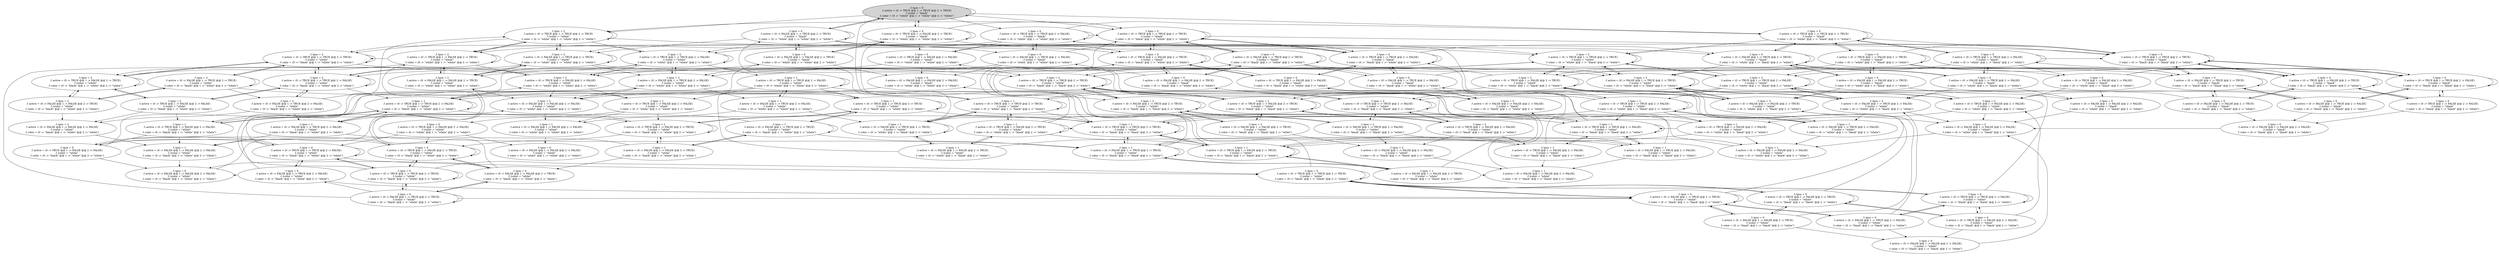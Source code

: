 strict digraph DiskGraph {
nodesep=0.35;
subgraph cluster_graph {
color="white";
-5238600896635707475 [label="/\\ tpos = 0\n/\\ active = (0 :> TRUE @@ 1 :> TRUE @@ 2 :> TRUE)\n/\\ tcolor = \"black\"\n/\\ color = (0 :> \"white\" @@ 1 :> \"white\" @@ 2 :> \"white\")",style = filled]
-5238600896635707475 -> 8747848827774860104 [label="",color="black",fontcolor="black"];
8747848827774860104 [label="/\\ tpos = 2\n/\\ active = (0 :> TRUE @@ 1 :> TRUE @@ 2 :> TRUE)\n/\\ tcolor = \"white\"\n/\\ color = (0 :> \"white\" @@ 1 :> \"white\" @@ 2 :> \"white\")"];
-5238600896635707475 -> -8336964804519851079 [label="",color="black",fontcolor="black"];
-8336964804519851079 [label="/\\ tpos = 0\n/\\ active = (0 :> TRUE @@ 1 :> TRUE @@ 2 :> TRUE)\n/\\ tcolor = \"black\"\n/\\ color = (0 :> \"black\" @@ 1 :> \"white\" @@ 2 :> \"white\")"];
-5238600896635707475 -> -8336964804519851079 [label="",color="black",fontcolor="black"];
-5238600896635707475 -> -4079253838743596854 [label="",color="black",fontcolor="black"];
-4079253838743596854 [label="/\\ tpos = 0\n/\\ active = (0 :> FALSE @@ 1 :> TRUE @@ 2 :> TRUE)\n/\\ tcolor = \"black\"\n/\\ color = (0 :> \"white\" @@ 1 :> \"white\" @@ 2 :> \"white\")"];
-5238600896635707475 -> -5238600896635707475 [label="",color="black",fontcolor="black"];
-5238600896635707475 -> -6748198090248691361 [label="",color="black",fontcolor="black"];
-6748198090248691361 [label="/\\ tpos = 0\n/\\ active = (0 :> TRUE @@ 1 :> TRUE @@ 2 :> TRUE)\n/\\ tcolor = \"black\"\n/\\ color = (0 :> \"white\" @@ 1 :> \"black\" @@ 2 :> \"white\")"];
-5238600896635707475 -> 7737041268458430740 [label="",color="black",fontcolor="black"];
7737041268458430740 [label="/\\ tpos = 0\n/\\ active = (0 :> TRUE @@ 1 :> FALSE @@ 2 :> TRUE)\n/\\ tcolor = \"black\"\n/\\ color = (0 :> \"white\" @@ 1 :> \"white\" @@ 2 :> \"white\")"];
-5238600896635707475 -> -5238600896635707475 [label="",color="black",fontcolor="black"];
-5238600896635707475 -> -5238600896635707475 [label="",color="black",fontcolor="black"];
-5238600896635707475 -> -5286565960248712139 [label="",color="black",fontcolor="black"];
-5286565960248712139 [label="/\\ tpos = 0\n/\\ active = (0 :> TRUE @@ 1 :> TRUE @@ 2 :> FALSE)\n/\\ tcolor = \"black\"\n/\\ color = (0 :> \"white\" @@ 1 :> \"white\" @@ 2 :> \"white\")"];
8747848827774860104 -> 4784930268383489884 [label="",color="black",fontcolor="black"];
4784930268383489884 [label="/\\ tpos = 2\n/\\ active = (0 :> TRUE @@ 1 :> TRUE @@ 2 :> TRUE)\n/\\ tcolor = \"white\"\n/\\ color = (0 :> \"black\" @@ 1 :> \"white\" @@ 2 :> \"white\")"];
8747848827774860104 -> 4784930268383489884 [label="",color="black",fontcolor="black"];
8747848827774860104 -> 669292705106375727 [label="",color="black",fontcolor="black"];
669292705106375727 [label="/\\ tpos = 2\n/\\ active = (0 :> FALSE @@ 1 :> TRUE @@ 2 :> TRUE)\n/\\ tcolor = \"white\"\n/\\ color = (0 :> \"white\" @@ 1 :> \"white\" @@ 2 :> \"white\")"];
8747848827774860104 -> 8747848827774860104 [label="",color="black",fontcolor="black"];
8747848827774860104 -> 7814817941834941882 [label="",color="black",fontcolor="black"];
7814817941834941882 [label="/\\ tpos = 2\n/\\ active = (0 :> TRUE @@ 1 :> TRUE @@ 2 :> TRUE)\n/\\ tcolor = \"white\"\n/\\ color = (0 :> \"white\" @@ 1 :> \"black\" @@ 2 :> \"white\")"];
8747848827774860104 -> -6524268770542057999 [label="",color="black",fontcolor="black"];
-6524268770542057999 [label="/\\ tpos = 2\n/\\ active = (0 :> TRUE @@ 1 :> FALSE @@ 2 :> TRUE)\n/\\ tcolor = \"white\"\n/\\ color = (0 :> \"white\" @@ 1 :> \"white\" @@ 2 :> \"white\")"];
8747848827774860104 -> 8747848827774860104 [label="",color="black",fontcolor="black"];
8747848827774860104 -> 8747848827774860104 [label="",color="black",fontcolor="black"];
8747848827774860104 -> 8685194426321862864 [label="",color="black",fontcolor="black"];
8685194426321862864 [label="/\\ tpos = 2\n/\\ active = (0 :> TRUE @@ 1 :> TRUE @@ 2 :> FALSE)\n/\\ tcolor = \"white\"\n/\\ color = (0 :> \"white\" @@ 1 :> \"white\" @@ 2 :> \"white\")"];
-8336964804519851079 -> 8747848827774860104 [label="",color="black",fontcolor="black"];
-8336964804519851079 -> 8747848827774860104 [label="",color="black",fontcolor="black"];
-8336964804519851079 -> -8336964804519851079 [label="",color="black",fontcolor="black"];
-8336964804519851079 -> -8336964804519851079 [label="",color="black",fontcolor="black"];
-8336964804519851079 -> -260519745183333154 [label="",color="black",fontcolor="black"];
-260519745183333154 [label="/\\ tpos = 0\n/\\ active = (0 :> FALSE @@ 1 :> TRUE @@ 2 :> TRUE)\n/\\ tcolor = \"black\"\n/\\ color = (0 :> \"black\" @@ 1 :> \"white\" @@ 2 :> \"white\")"];
-8336964804519851079 -> -8336964804519851079 [label="",color="black",fontcolor="black"];
-8336964804519851079 -> -7397035926023260853 [label="",color="black",fontcolor="black"];
-7397035926023260853 [label="/\\ tpos = 0\n/\\ active = (0 :> TRUE @@ 1 :> TRUE @@ 2 :> TRUE)\n/\\ tcolor = \"black\"\n/\\ color = (0 :> \"black\" @@ 1 :> \"black\" @@ 2 :> \"white\")"];
-8336964804519851079 -> 5791233956180784384 [label="",color="black",fontcolor="black"];
5791233956180784384 [label="/\\ tpos = 0\n/\\ active = (0 :> TRUE @@ 1 :> FALSE @@ 2 :> TRUE)\n/\\ tcolor = \"black\"\n/\\ color = (0 :> \"black\" @@ 1 :> \"white\" @@ 2 :> \"white\")"];
-8336964804519851079 -> -8336964804519851079 [label="",color="black",fontcolor="black"];
-8336964804519851079 -> -8336964804519851079 [label="",color="black",fontcolor="black"];
-8336964804519851079 -> -8240533058975862751 [label="",color="black",fontcolor="black"];
-8240533058975862751 [label="/\\ tpos = 0\n/\\ active = (0 :> TRUE @@ 1 :> TRUE @@ 2 :> FALSE)\n/\\ tcolor = \"black\"\n/\\ color = (0 :> \"black\" @@ 1 :> \"white\" @@ 2 :> \"white\")"];
-4079253838743596854 -> 669292705106375727 [label="",color="black",fontcolor="black"];
-4079253838743596854 -> -5238600896635707475 [label="",color="black",fontcolor="black"];
-4079253838743596854 -> -3281222431217832392 [label="",color="black",fontcolor="black"];
-3281222431217832392 [label="/\\ tpos = 0\n/\\ active = (0 :> FALSE @@ 1 :> TRUE @@ 2 :> TRUE)\n/\\ tcolor = \"black\"\n/\\ color = (0 :> \"white\" @@ 1 :> \"black\" @@ 2 :> \"white\")"];
-4079253838743596854 -> 1977126454457462387 [label="",color="black",fontcolor="black"];
1977126454457462387 [label="/\\ tpos = 0\n/\\ active = (0 :> FALSE @@ 1 :> FALSE @@ 2 :> TRUE)\n/\\ tcolor = \"black\"\n/\\ color = (0 :> \"white\" @@ 1 :> \"white\" @@ 2 :> \"white\")"];
-4079253838743596854 -> -5238600896635707475 [label="",color="black",fontcolor="black"];
-4079253838743596854 -> -4079253838743596854 [label="",color="black",fontcolor="black"];
-4079253838743596854 -> -4139638984554681518 [label="",color="black",fontcolor="black"];
-4139638984554681518 [label="/\\ tpos = 0\n/\\ active = (0 :> FALSE @@ 1 :> TRUE @@ 2 :> FALSE)\n/\\ tcolor = \"black\"\n/\\ color = (0 :> \"white\" @@ 1 :> \"white\" @@ 2 :> \"white\")"];
-6748198090248691361 -> 7814817941834941882 [label="",color="black",fontcolor="black"];
-6748198090248691361 -> -7397035926023260853 [label="",color="black",fontcolor="black"];
-6748198090248691361 -> -7397035926023260853 [label="",color="black",fontcolor="black"];
-6748198090248691361 -> -3281222431217832392 [label="",color="black",fontcolor="black"];
-6748198090248691361 -> -6748198090248691361 [label="",color="black",fontcolor="black"];
-6748198090248691361 -> -6748198090248691361 [label="",color="black",fontcolor="black"];
-6748198090248691361 -> 9100133966542610406 [label="",color="black",fontcolor="black"];
9100133966542610406 [label="/\\ tpos = 0\n/\\ active = (0 :> TRUE @@ 1 :> FALSE @@ 2 :> TRUE)\n/\\ tcolor = \"black\"\n/\\ color = (0 :> \"white\" @@ 1 :> \"black\" @@ 2 :> \"white\")"];
-6748198090248691361 -> -6748198090248691361 [label="",color="black",fontcolor="black"];
-6748198090248691361 -> -6748198090248691361 [label="",color="black",fontcolor="black"];
-6748198090248691361 -> -6649831006678705465 [label="",color="black",fontcolor="black"];
-6649831006678705465 [label="/\\ tpos = 0\n/\\ active = (0 :> TRUE @@ 1 :> TRUE @@ 2 :> FALSE)\n/\\ tcolor = \"black\"\n/\\ color = (0 :> \"white\" @@ 1 :> \"black\" @@ 2 :> \"white\")"];
7737041268458430740 -> -6524268770542057999 [label="",color="black",fontcolor="black"];
7737041268458430740 -> -8336964804519851079 [label="",color="black",fontcolor="black"];
7737041268458430740 -> 5791233956180784384 [label="",color="black",fontcolor="black"];
7737041268458430740 -> 1977126454457462387 [label="",color="black",fontcolor="black"];
7737041268458430740 -> 7737041268458430740 [label="",color="black",fontcolor="black"];
7737041268458430740 -> -5238600896635707475 [label="",color="black",fontcolor="black"];
7737041268458430740 -> 7688179421052197516 [label="",color="black",fontcolor="black"];
7688179421052197516 [label="/\\ tpos = 0\n/\\ active = (0 :> TRUE @@ 1 :> FALSE @@ 2 :> FALSE)\n/\\ tcolor = \"black\"\n/\\ color = (0 :> \"white\" @@ 1 :> \"white\" @@ 2 :> \"white\")"];
-5286565960248712139 -> 8685194426321862864 [label="",color="black",fontcolor="black"];
-5286565960248712139 -> -8240533058975862751 [label="",color="black",fontcolor="black"];
-5286565960248712139 -> -8336964804519851079 [label="",color="black",fontcolor="black"];
-5286565960248712139 -> -4139638984554681518 [label="",color="black",fontcolor="black"];
-5286565960248712139 -> -5286565960248712139 [label="",color="black",fontcolor="black"];
-5286565960248712139 -> -6748198090248691361 [label="",color="black",fontcolor="black"];
-5286565960248712139 -> 7688179421052197516 [label="",color="black",fontcolor="black"];
4784930268383489884 -> 4784930268383489884 [label="",color="black",fontcolor="black"];
4784930268383489884 -> 4784930268383489884 [label="",color="black",fontcolor="black"];
4784930268383489884 -> 3623190672048480315 [label="",color="black",fontcolor="black"];
3623190672048480315 [label="/\\ tpos = 2\n/\\ active = (0 :> FALSE @@ 1 :> TRUE @@ 2 :> TRUE)\n/\\ tcolor = \"white\"\n/\\ color = (0 :> \"black\" @@ 1 :> \"white\" @@ 2 :> \"white\")"];
4784930268383489884 -> 4784930268383489884 [label="",color="black",fontcolor="black"];
4784930268383489884 -> 6301143979442213294 [label="",color="black",fontcolor="black"];
6301143979442213294 [label="/\\ tpos = 2\n/\\ active = (0 :> TRUE @@ 1 :> TRUE @@ 2 :> TRUE)\n/\\ tcolor = \"white\"\n/\\ color = (0 :> \"black\" @@ 1 :> \"black\" @@ 2 :> \"white\")"];
4784930268383489884 -> -7028779203898125851 [label="",color="black",fontcolor="black"];
-7028779203898125851 [label="/\\ tpos = 2\n/\\ active = (0 :> TRUE @@ 1 :> FALSE @@ 2 :> TRUE)\n/\\ tcolor = \"white\"\n/\\ color = (0 :> \"black\" @@ 1 :> \"white\" @@ 2 :> \"white\")"];
4784930268383489884 -> 4784930268383489884 [label="",color="black",fontcolor="black"];
4784930268383489884 -> 4784930268383489884 [label="",color="black",fontcolor="black"];
4784930268383489884 -> 4866672401075360964 [label="",color="black",fontcolor="black"];
4866672401075360964 [label="/\\ tpos = 2\n/\\ active = (0 :> TRUE @@ 1 :> TRUE @@ 2 :> FALSE)\n/\\ tcolor = \"white\"\n/\\ color = (0 :> \"black\" @@ 1 :> \"white\" @@ 2 :> \"white\")"];
669292705106375727 -> 8747848827774860104 [label="",color="black",fontcolor="black"];
669292705106375727 -> 2043679309635095261 [label="",color="black",fontcolor="black"];
2043679309635095261 [label="/\\ tpos = 2\n/\\ active = (0 :> FALSE @@ 1 :> TRUE @@ 2 :> TRUE)\n/\\ tcolor = \"white\"\n/\\ color = (0 :> \"white\" @@ 1 :> \"black\" @@ 2 :> \"white\")"];
669292705106375727 -> -3073020527173121386 [label="",color="black",fontcolor="black"];
-3073020527173121386 [label="/\\ tpos = 2\n/\\ active = (0 :> FALSE @@ 1 :> FALSE @@ 2 :> TRUE)\n/\\ tcolor = \"white\"\n/\\ color = (0 :> \"white\" @@ 1 :> \"white\" @@ 2 :> \"white\")"];
669292705106375727 -> 8747848827774860104 [label="",color="black",fontcolor="black"];
669292705106375727 -> 669292705106375727 [label="",color="black",fontcolor="black"];
669292705106375727 -> 623561987643166647 [label="",color="black",fontcolor="black"];
623561987643166647 [label="/\\ tpos = 2\n/\\ active = (0 :> FALSE @@ 1 :> TRUE @@ 2 :> FALSE)\n/\\ tcolor = \"white\"\n/\\ color = (0 :> \"white\" @@ 1 :> \"white\" @@ 2 :> \"white\")"];
7814817941834941882 -> 6301143979442213294 [label="",color="black",fontcolor="black"];
7814817941834941882 -> 6301143979442213294 [label="",color="black",fontcolor="black"];
7814817941834941882 -> 2043679309635095261 [label="",color="black",fontcolor="black"];
7814817941834941882 -> 7814817941834941882 [label="",color="black",fontcolor="black"];
7814817941834941882 -> 7814817941834941882 [label="",color="black",fontcolor="black"];
7814817941834941882 -> -5737460904952907005 [label="",color="black",fontcolor="black"];
-5737460904952907005 [label="/\\ tpos = 2\n/\\ active = (0 :> TRUE @@ 1 :> FALSE @@ 2 :> TRUE)\n/\\ tcolor = \"white\"\n/\\ color = (0 :> \"white\" @@ 1 :> \"black\" @@ 2 :> \"white\")"];
7814817941834941882 -> 7814817941834941882 [label="",color="black",fontcolor="black"];
7814817941834941882 -> 7814817941834941882 [label="",color="black",fontcolor="black"];
7814817941834941882 -> 7898566056172830242 [label="",color="black",fontcolor="black"];
7898566056172830242 [label="/\\ tpos = 2\n/\\ active = (0 :> TRUE @@ 1 :> TRUE @@ 2 :> FALSE)\n/\\ tcolor = \"white\"\n/\\ color = (0 :> \"white\" @@ 1 :> \"black\" @@ 2 :> \"white\")"];
-6524268770542057999 -> 4784930268383489884 [label="",color="black",fontcolor="black"];
-6524268770542057999 -> -7028779203898125851 [label="",color="black",fontcolor="black"];
-6524268770542057999 -> -3073020527173121386 [label="",color="black",fontcolor="black"];
-6524268770542057999 -> -6524268770542057999 [label="",color="black",fontcolor="black"];
-6524268770542057999 -> 8747848827774860104 [label="",color="black",fontcolor="black"];
-6524268770542057999 -> -6585462877738303895 [label="",color="black",fontcolor="black"];
-6585462877738303895 [label="/\\ tpos = 2\n/\\ active = (0 :> TRUE @@ 1 :> FALSE @@ 2 :> FALSE)\n/\\ tcolor = \"white\"\n/\\ color = (0 :> \"white\" @@ 1 :> \"white\" @@ 2 :> \"white\")"];
8685194426321862864 -> -5415960384270994398 [label="",color="black",fontcolor="black"];
-5415960384270994398 [label="/\\ tpos = 1\n/\\ active = (0 :> TRUE @@ 1 :> TRUE @@ 2 :> FALSE)\n/\\ tcolor = \"white\"\n/\\ color = (0 :> \"white\" @@ 1 :> \"white\" @@ 2 :> \"white\")"];
8685194426321862864 -> 4866672401075360964 [label="",color="black",fontcolor="black"];
8685194426321862864 -> 4784930268383489884 [label="",color="black",fontcolor="black"];
8685194426321862864 -> 623561987643166647 [label="",color="black",fontcolor="black"];
8685194426321862864 -> 8685194426321862864 [label="",color="black",fontcolor="black"];
8685194426321862864 -> 7814817941834941882 [label="",color="black",fontcolor="black"];
8685194426321862864 -> -6585462877738303895 [label="",color="black",fontcolor="black"];
-260519745183333154 -> 669292705106375727 [label="",color="black",fontcolor="black"];
-260519745183333154 -> 669292705106375727 [label="",color="black",fontcolor="black"];
-260519745183333154 -> -8336964804519851079 [label="",color="black",fontcolor="black"];
-260519745183333154 -> -1623786232638932436 [label="",color="black",fontcolor="black"];
-1623786232638932436 [label="/\\ tpos = 0\n/\\ active = (0 :> FALSE @@ 1 :> TRUE @@ 2 :> TRUE)\n/\\ tcolor = \"black\"\n/\\ color = (0 :> \"black\" @@ 1 :> \"black\" @@ 2 :> \"white\")"];
-260519745183333154 -> 2337874651627371111 [label="",color="black",fontcolor="black"];
2337874651627371111 [label="/\\ tpos = 0\n/\\ active = (0 :> FALSE @@ 1 :> FALSE @@ 2 :> TRUE)\n/\\ tcolor = \"black\"\n/\\ color = (0 :> \"black\" @@ 1 :> \"white\" @@ 2 :> \"white\")"];
-260519745183333154 -> -8336964804519851079 [label="",color="black",fontcolor="black"];
-260519745183333154 -> -260519745183333154 [label="",color="black",fontcolor="black"];
-260519745183333154 -> -176508081988485306 [label="",color="black",fontcolor="black"];
-176508081988485306 [label="/\\ tpos = 0\n/\\ active = (0 :> FALSE @@ 1 :> TRUE @@ 2 :> FALSE)\n/\\ tcolor = \"black\"\n/\\ color = (0 :> \"black\" @@ 1 :> \"white\" @@ 2 :> \"white\")"];
-7397035926023260853 -> 7814817941834941882 [label="",color="black",fontcolor="black"];
-7397035926023260853 -> 7814817941834941882 [label="",color="black",fontcolor="black"];
-7397035926023260853 -> -7397035926023260853 [label="",color="black",fontcolor="black"];
-7397035926023260853 -> -7397035926023260853 [label="",color="black",fontcolor="black"];
-7397035926023260853 -> -1623786232638932436 [label="",color="black",fontcolor="black"];
-7397035926023260853 -> -7397035926023260853 [label="",color="black",fontcolor="black"];
-7397035926023260853 -> -7397035926023260853 [label="",color="black",fontcolor="black"];
-7397035926023260853 -> 4993310234394512370 [label="",color="black",fontcolor="black"];
4993310234394512370 [label="/\\ tpos = 0\n/\\ active = (0 :> TRUE @@ 1 :> FALSE @@ 2 :> TRUE)\n/\\ tcolor = \"black\"\n/\\ color = (0 :> \"black\" @@ 1 :> \"black\" @@ 2 :> \"white\")"];
-7397035926023260853 -> -7397035926023260853 [label="",color="black",fontcolor="black"];
-7397035926023260853 -> -7397035926023260853 [label="",color="black",fontcolor="black"];
-7397035926023260853 -> -7442502409582227757 [label="",color="black",fontcolor="black"];
-7442502409582227757 [label="/\\ tpos = 0\n/\\ active = (0 :> TRUE @@ 1 :> TRUE @@ 2 :> FALSE)\n/\\ tcolor = \"black\"\n/\\ color = (0 :> \"black\" @@ 1 :> \"black\" @@ 2 :> \"white\")"];
5791233956180784384 -> -6524268770542057999 [label="",color="black",fontcolor="black"];
5791233956180784384 -> -6524268770542057999 [label="",color="black",fontcolor="black"];
5791233956180784384 -> -8336964804519851079 [label="",color="black",fontcolor="black"];
5791233956180784384 -> 5791233956180784384 [label="",color="black",fontcolor="black"];
5791233956180784384 -> 2337874651627371111 [label="",color="black",fontcolor="black"];
5791233956180784384 -> 5791233956180784384 [label="",color="black",fontcolor="black"];
5791233956180784384 -> -8336964804519851079 [label="",color="black",fontcolor="black"];
5791233956180784384 -> 5886205675903487640 [label="",color="black",fontcolor="black"];
5886205675903487640 [label="/\\ tpos = 0\n/\\ active = (0 :> TRUE @@ 1 :> FALSE @@ 2 :> FALSE)\n/\\ tcolor = \"black\"\n/\\ color = (0 :> \"black\" @@ 1 :> \"white\" @@ 2 :> \"white\")"];
-8240533058975862751 -> 8685194426321862864 [label="",color="black",fontcolor="black"];
-8240533058975862751 -> 8685194426321862864 [label="",color="black",fontcolor="black"];
-8240533058975862751 -> -8240533058975862751 [label="",color="black",fontcolor="black"];
-8240533058975862751 -> -8336964804519851079 [label="",color="black",fontcolor="black"];
-8240533058975862751 -> -176508081988485306 [label="",color="black",fontcolor="black"];
-8240533058975862751 -> -8240533058975862751 [label="",color="black",fontcolor="black"];
-8240533058975862751 -> -7397035926023260853 [label="",color="black",fontcolor="black"];
-8240533058975862751 -> 5886205675903487640 [label="",color="black",fontcolor="black"];
-3281222431217832392 -> 2043679309635095261 [label="",color="black",fontcolor="black"];
-3281222431217832392 -> -6748198090248691361 [label="",color="black",fontcolor="black"];
-3281222431217832392 -> -3281222431217832392 [label="",color="black",fontcolor="black"];
-3281222431217832392 -> 1037375626141192321 [label="",color="black",fontcolor="black"];
1037375626141192321 [label="/\\ tpos = 0\n/\\ active = (0 :> FALSE @@ 1 :> FALSE @@ 2 :> TRUE)\n/\\ tcolor = \"black\"\n/\\ color = (0 :> \"white\" @@ 1 :> \"black\" @@ 2 :> \"white\")"];
-3281222431217832392 -> -6748198090248691361 [label="",color="black",fontcolor="black"];
-3281222431217832392 -> -3281222431217832392 [label="",color="black",fontcolor="black"];
-3281222431217832392 -> -3199708660863347296 [label="",color="black",fontcolor="black"];
-3199708660863347296 [label="/\\ tpos = 0\n/\\ active = (0 :> FALSE @@ 1 :> TRUE @@ 2 :> FALSE)\n/\\ tcolor = \"black\"\n/\\ color = (0 :> \"white\" @@ 1 :> \"black\" @@ 2 :> \"white\")"];
1977126454457462387 -> -3073020527173121386 [label="",color="black",fontcolor="black"];
1977126454457462387 -> 7737041268458430740 [label="",color="black",fontcolor="black"];
1977126454457462387 -> -4079253838743596854 [label="",color="black",fontcolor="black"];
1977126454457462387 -> 1918166691246675435 [label="",color="black",fontcolor="black"];
1918166691246675435 [label="/\\ tpos = 0\n/\\ active = (0 :> FALSE @@ 1 :> FALSE @@ 2 :> FALSE)\n/\\ tcolor = \"black\"\n/\\ color = (0 :> \"white\" @@ 1 :> \"white\" @@ 2 :> \"white\")"];
-4139638984554681518 -> 623561987643166647 [label="",color="black",fontcolor="black"];
-4139638984554681518 -> -5286565960248712139 [label="",color="black",fontcolor="black"];
-4139638984554681518 -> -3281222431217832392 [label="",color="black",fontcolor="black"];
-4139638984554681518 -> 1918166691246675435 [label="",color="black",fontcolor="black"];
9100133966542610406 -> -5737460904952907005 [label="",color="black",fontcolor="black"];
9100133966542610406 -> -7397035926023260853 [label="",color="black",fontcolor="black"];
9100133966542610406 -> 4993310234394512370 [label="",color="black",fontcolor="black"];
9100133966542610406 -> 1037375626141192321 [label="",color="black",fontcolor="black"];
9100133966542610406 -> 9100133966542610406 [label="",color="black",fontcolor="black"];
9100133966542610406 -> -6748198090248691361 [label="",color="black",fontcolor="black"];
9100133966542610406 -> 9197674085305640062 [label="",color="black",fontcolor="black"];
9197674085305640062 [label="/\\ tpos = 0\n/\\ active = (0 :> TRUE @@ 1 :> FALSE @@ 2 :> FALSE)\n/\\ tcolor = \"black\"\n/\\ color = (0 :> \"white\" @@ 1 :> \"black\" @@ 2 :> \"white\")"];
-6649831006678705465 -> 7898566056172830242 [label="",color="black",fontcolor="black"];
-6649831006678705465 -> -7442502409582227757 [label="",color="black",fontcolor="black"];
-6649831006678705465 -> -7397035926023260853 [label="",color="black",fontcolor="black"];
-6649831006678705465 -> -3199708660863347296 [label="",color="black",fontcolor="black"];
-6649831006678705465 -> -6649831006678705465 [label="",color="black",fontcolor="black"];
-6649831006678705465 -> -6748198090248691361 [label="",color="black",fontcolor="black"];
-6649831006678705465 -> 9197674085305640062 [label="",color="black",fontcolor="black"];
7688179421052197516 -> -6585462877738303895 [label="",color="black",fontcolor="black"];
7688179421052197516 -> -8240533058975862751 [label="",color="black",fontcolor="black"];
7688179421052197516 -> 5791233956180784384 [label="",color="black",fontcolor="black"];
7688179421052197516 -> 1918166691246675435 [label="",color="black",fontcolor="black"];
3623190672048480315 -> 4784930268383489884 [label="",color="black",fontcolor="black"];
3623190672048480315 -> 2836560856706768585 [label="",color="black",fontcolor="black"];
2836560856706768585 [label="/\\ tpos = 2\n/\\ active = (0 :> FALSE @@ 1 :> TRUE @@ 2 :> TRUE)\n/\\ tcolor = \"white\"\n/\\ color = (0 :> \"black\" @@ 1 :> \"black\" @@ 2 :> \"white\")"];
3623190672048480315 -> -1271256926192558462 [label="",color="black",fontcolor="black"];
-1271256926192558462 [label="/\\ tpos = 2\n/\\ active = (0 :> FALSE @@ 1 :> FALSE @@ 2 :> TRUE)\n/\\ tcolor = \"white\"\n/\\ color = (0 :> \"black\" @@ 1 :> \"white\" @@ 2 :> \"white\")"];
3623190672048480315 -> 4784930268383489884 [label="",color="black",fontcolor="black"];
3623190672048480315 -> 3623190672048480315 [label="",color="black",fontcolor="black"];
3623190672048480315 -> 3721856488847514531 [label="",color="black",fontcolor="black"];
3721856488847514531 [label="/\\ tpos = 2\n/\\ active = (0 :> FALSE @@ 1 :> TRUE @@ 2 :> FALSE)\n/\\ tcolor = \"white\"\n/\\ color = (0 :> \"black\" @@ 1 :> \"white\" @@ 2 :> \"white\")"];
6301143979442213294 -> 6301143979442213294 [label="",color="black",fontcolor="black"];
6301143979442213294 -> 6301143979442213294 [label="",color="black",fontcolor="black"];
6301143979442213294 -> 2836560856706768585 [label="",color="black",fontcolor="black"];
6301143979442213294 -> 6301143979442213294 [label="",color="black",fontcolor="black"];
6301143979442213294 -> 6301143979442213294 [label="",color="black",fontcolor="black"];
6301143979442213294 -> -8403269233290350825 [label="",color="black",fontcolor="black"];
-8403269233290350825 [label="/\\ tpos = 2\n/\\ active = (0 :> TRUE @@ 1 :> FALSE @@ 2 :> TRUE)\n/\\ tcolor = \"white\"\n/\\ color = (0 :> \"black\" @@ 1 :> \"black\" @@ 2 :> \"white\")"];
6301143979442213294 -> 6301143979442213294 [label="",color="black",fontcolor="black"];
6301143979442213294 -> 6301143979442213294 [label="",color="black",fontcolor="black"];
6301143979442213294 -> 6241058251907459638 [label="",color="black",fontcolor="black"];
6241058251907459638 [label="/\\ tpos = 2\n/\\ active = (0 :> TRUE @@ 1 :> TRUE @@ 2 :> FALSE)\n/\\ tcolor = \"white\"\n/\\ color = (0 :> \"black\" @@ 1 :> \"black\" @@ 2 :> \"white\")"];
-7028779203898125851 -> 4784930268383489884 [label="",color="black",fontcolor="black"];
-7028779203898125851 -> -7028779203898125851 [label="",color="black",fontcolor="black"];
-7028779203898125851 -> -1271256926192558462 [label="",color="black",fontcolor="black"];
-7028779203898125851 -> -7028779203898125851 [label="",color="black",fontcolor="black"];
-7028779203898125851 -> 4784930268383489884 [label="",color="black",fontcolor="black"];
-7028779203898125851 -> -6946139469221746051 [label="",color="black",fontcolor="black"];
-6946139469221746051 [label="/\\ tpos = 2\n/\\ active = (0 :> TRUE @@ 1 :> FALSE @@ 2 :> FALSE)\n/\\ tcolor = \"white\"\n/\\ color = (0 :> \"black\" @@ 1 :> \"white\" @@ 2 :> \"white\")"];
4866672401075360964 -> -8081918255257280458 [label="",color="black",fontcolor="black"];
-8081918255257280458 [label="/\\ tpos = 1\n/\\ active = (0 :> TRUE @@ 1 :> TRUE @@ 2 :> FALSE)\n/\\ tcolor = \"white\"\n/\\ color = (0 :> \"black\" @@ 1 :> \"white\" @@ 2 :> \"white\")"];
4866672401075360964 -> 4866672401075360964 [label="",color="black",fontcolor="black"];
4866672401075360964 -> 4784930268383489884 [label="",color="black",fontcolor="black"];
4866672401075360964 -> 3721856488847514531 [label="",color="black",fontcolor="black"];
4866672401075360964 -> 4866672401075360964 [label="",color="black",fontcolor="black"];
4866672401075360964 -> 6301143979442213294 [label="",color="black",fontcolor="black"];
4866672401075360964 -> -6946139469221746051 [label="",color="black",fontcolor="black"];
2043679309635095261 -> 7814817941834941882 [label="",color="black",fontcolor="black"];
2043679309635095261 -> 2043679309635095261 [label="",color="black",fontcolor="black"];
2043679309635095261 -> -4589408027536165788 [label="",color="black",fontcolor="black"];
-4589408027536165788 [label="/\\ tpos = 2\n/\\ active = (0 :> FALSE @@ 1 :> FALSE @@ 2 :> TRUE)\n/\\ tcolor = \"white\"\n/\\ color = (0 :> \"white\" @@ 1 :> \"black\" @@ 2 :> \"white\")"];
2043679309635095261 -> 7814817941834941882 [label="",color="black",fontcolor="black"];
2043679309635095261 -> 2043679309635095261 [label="",color="black",fontcolor="black"];
2043679309635095261 -> 2139777139725431109 [label="",color="black",fontcolor="black"];
2139777139725431109 [label="/\\ tpos = 2\n/\\ active = (0 :> FALSE @@ 1 :> TRUE @@ 2 :> FALSE)\n/\\ tcolor = \"white\"\n/\\ color = (0 :> \"white\" @@ 1 :> \"black\" @@ 2 :> \"white\")"];
-3073020527173121386 -> -6524268770542057999 [label="",color="black",fontcolor="black"];
-3073020527173121386 -> 669292705106375727 [label="",color="black",fontcolor="black"];
-3073020527173121386 -> -3119613121101778674 [label="",color="black",fontcolor="black"];
-3119613121101778674 [label="/\\ tpos = 2\n/\\ active = (0 :> FALSE @@ 1 :> FALSE @@ 2 :> FALSE)\n/\\ tcolor = \"white\"\n/\\ color = (0 :> \"white\" @@ 1 :> \"white\" @@ 2 :> \"white\")"];
623561987643166647 -> -4253103683853206715 [label="",color="black",fontcolor="black"];
-4253103683853206715 [label="/\\ tpos = 1\n/\\ active = (0 :> FALSE @@ 1 :> TRUE @@ 2 :> FALSE)\n/\\ tcolor = \"white\"\n/\\ color = (0 :> \"white\" @@ 1 :> \"white\" @@ 2 :> \"white\")"];
623561987643166647 -> 8685194426321862864 [label="",color="black",fontcolor="black"];
623561987643166647 -> 2043679309635095261 [label="",color="black",fontcolor="black"];
623561987643166647 -> -3119613121101778674 [label="",color="black",fontcolor="black"];
-5737460904952907005 -> 6301143979442213294 [label="",color="black",fontcolor="black"];
-5737460904952907005 -> -8403269233290350825 [label="",color="black",fontcolor="black"];
-5737460904952907005 -> -4589408027536165788 [label="",color="black",fontcolor="black"];
-5737460904952907005 -> -5737460904952907005 [label="",color="black",fontcolor="black"];
-5737460904952907005 -> 7814817941834941882 [label="",color="black",fontcolor="black"];
-5737460904952907005 -> -5652323414856220517 [label="",color="black",fontcolor="black"];
-5652323414856220517 [label="/\\ tpos = 2\n/\\ active = (0 :> TRUE @@ 1 :> FALSE @@ 2 :> FALSE)\n/\\ tcolor = \"white\"\n/\\ color = (0 :> \"white\" @@ 1 :> \"black\" @@ 2 :> \"white\")"];
7898566056172830242 -> -6790318744963003696 [label="",color="black",fontcolor="black"];
-6790318744963003696 [label="/\\ tpos = 1\n/\\ active = (0 :> TRUE @@ 1 :> TRUE @@ 2 :> FALSE)\n/\\ tcolor = \"white\"\n/\\ color = (0 :> \"white\" @@ 1 :> \"black\" @@ 2 :> \"white\")"];
7898566056172830242 -> 6241058251907459638 [label="",color="black",fontcolor="black"];
7898566056172830242 -> 6301143979442213294 [label="",color="black",fontcolor="black"];
7898566056172830242 -> 2139777139725431109 [label="",color="black",fontcolor="black"];
7898566056172830242 -> 7898566056172830242 [label="",color="black",fontcolor="black"];
7898566056172830242 -> 7814817941834941882 [label="",color="black",fontcolor="black"];
7898566056172830242 -> -5652323414856220517 [label="",color="black",fontcolor="black"];
-6585462877738303895 -> 7549469549038176923 [label="",color="black",fontcolor="black"];
7549469549038176923 [label="/\\ tpos = 1\n/\\ active = (0 :> TRUE @@ 1 :> FALSE @@ 2 :> FALSE)\n/\\ tcolor = \"white\"\n/\\ color = (0 :> \"white\" @@ 1 :> \"white\" @@ 2 :> \"white\")"];
-6585462877738303895 -> 4866672401075360964 [label="",color="black",fontcolor="black"];
-6585462877738303895 -> -7028779203898125851 [label="",color="black",fontcolor="black"];
-6585462877738303895 -> -3119613121101778674 [label="",color="black",fontcolor="black"];
-5415960384270994398 -> -8081918255257280458 [label="",color="black",fontcolor="black"];
-5415960384270994398 -> -8198281596467586130 [label="",color="black",fontcolor="black"];
-8198281596467586130 [label="/\\ tpos = 1\n/\\ active = (0 :> TRUE @@ 1 :> TRUE @@ 2 :> TRUE)\n/\\ tcolor = \"white\"\n/\\ color = (0 :> \"black\" @@ 1 :> \"white\" @@ 2 :> \"white\")"];
-5415960384270994398 -> -4253103683853206715 [label="",color="black",fontcolor="black"];
-5415960384270994398 -> -5415960384270994398 [label="",color="black",fontcolor="black"];
-5415960384270994398 -> -6904746748149386936 [label="",color="black",fontcolor="black"];
-6904746748149386936 [label="/\\ tpos = 1\n/\\ active = (0 :> TRUE @@ 1 :> TRUE @@ 2 :> TRUE)\n/\\ tcolor = \"white\"\n/\\ color = (0 :> \"white\" @@ 1 :> \"black\" @@ 2 :> \"white\")"];
-5415960384270994398 -> 7549469549038176923 [label="",color="black",fontcolor="black"];
-1623786232638932436 -> 2043679309635095261 [label="",color="black",fontcolor="black"];
-1623786232638932436 -> 2043679309635095261 [label="",color="black",fontcolor="black"];
-1623786232638932436 -> -7397035926023260853 [label="",color="black",fontcolor="black"];
-1623786232638932436 -> -1623786232638932436 [label="",color="black",fontcolor="black"];
-1623786232638932436 -> 3847368420309730453 [label="",color="black",fontcolor="black"];
3847368420309730453 [label="/\\ tpos = 0\n/\\ active = (0 :> FALSE @@ 1 :> FALSE @@ 2 :> TRUE)\n/\\ tcolor = \"black\"\n/\\ color = (0 :> \"black\" @@ 1 :> \"black\" @@ 2 :> \"white\")"];
-1623786232638932436 -> -7397035926023260853 [label="",color="black",fontcolor="black"];
-1623786232638932436 -> -1623786232638932436 [label="",color="black",fontcolor="black"];
-1623786232638932436 -> -1686106029296025164 [label="",color="black",fontcolor="black"];
-1686106029296025164 [label="/\\ tpos = 0\n/\\ active = (0 :> FALSE @@ 1 :> TRUE @@ 2 :> FALSE)\n/\\ tcolor = \"black\"\n/\\ color = (0 :> \"black\" @@ 1 :> \"black\" @@ 2 :> \"white\")"];
2337874651627371111 -> -3073020527173121386 [label="",color="black",fontcolor="black"];
2337874651627371111 -> -3073020527173121386 [label="",color="black",fontcolor="black"];
2337874651627371111 -> 5791233956180784384 [label="",color="black",fontcolor="black"];
2337874651627371111 -> -260519745183333154 [label="",color="black",fontcolor="black"];
2337874651627371111 -> 2422748455428145663 [label="",color="black",fontcolor="black"];
2422748455428145663 [label="/\\ tpos = 0\n/\\ active = (0 :> FALSE @@ 1 :> FALSE @@ 2 :> FALSE)\n/\\ tcolor = \"black\"\n/\\ color = (0 :> \"black\" @@ 1 :> \"white\" @@ 2 :> \"white\")"];
-176508081988485306 -> 623561987643166647 [label="",color="black",fontcolor="black"];
-176508081988485306 -> 623561987643166647 [label="",color="black",fontcolor="black"];
-176508081988485306 -> -8240533058975862751 [label="",color="black",fontcolor="black"];
-176508081988485306 -> -1623786232638932436 [label="",color="black",fontcolor="black"];
-176508081988485306 -> 2422748455428145663 [label="",color="black",fontcolor="black"];
4993310234394512370 -> -5737460904952907005 [label="",color="black",fontcolor="black"];
4993310234394512370 -> -5737460904952907005 [label="",color="black",fontcolor="black"];
4993310234394512370 -> -7397035926023260853 [label="",color="black",fontcolor="black"];
4993310234394512370 -> 4993310234394512370 [label="",color="black",fontcolor="black"];
4993310234394512370 -> 3847368420309730453 [label="",color="black",fontcolor="black"];
4993310234394512370 -> 4993310234394512370 [label="",color="black",fontcolor="black"];
4993310234394512370 -> -7397035926023260853 [label="",color="black",fontcolor="black"];
4993310234394512370 -> 4946453544000565354 [label="",color="black",fontcolor="black"];
4946453544000565354 [label="/\\ tpos = 0\n/\\ active = (0 :> TRUE @@ 1 :> FALSE @@ 2 :> FALSE)\n/\\ tcolor = \"black\"\n/\\ color = (0 :> \"black\" @@ 1 :> \"black\" @@ 2 :> \"white\")"];
-7442502409582227757 -> 7898566056172830242 [label="",color="black",fontcolor="black"];
-7442502409582227757 -> 7898566056172830242 [label="",color="black",fontcolor="black"];
-7442502409582227757 -> -7442502409582227757 [label="",color="black",fontcolor="black"];
-7442502409582227757 -> -7397035926023260853 [label="",color="black",fontcolor="black"];
-7442502409582227757 -> -1686106029296025164 [label="",color="black",fontcolor="black"];
-7442502409582227757 -> -7442502409582227757 [label="",color="black",fontcolor="black"];
-7442502409582227757 -> -7397035926023260853 [label="",color="black",fontcolor="black"];
-7442502409582227757 -> 4946453544000565354 [label="",color="black",fontcolor="black"];
5886205675903487640 -> -6585462877738303895 [label="",color="black",fontcolor="black"];
5886205675903487640 -> -6585462877738303895 [label="",color="black",fontcolor="black"];
5886205675903487640 -> -8240533058975862751 [label="",color="black",fontcolor="black"];
5886205675903487640 -> 5791233956180784384 [label="",color="black",fontcolor="black"];
5886205675903487640 -> 2422748455428145663 [label="",color="black",fontcolor="black"];
1037375626141192321 -> -4589408027536165788 [label="",color="black",fontcolor="black"];
1037375626141192321 -> 9100133966542610406 [label="",color="black",fontcolor="black"];
1037375626141192321 -> -3281222431217832392 [label="",color="black",fontcolor="black"];
1037375626141192321 -> 1120243860593912601 [label="",color="black",fontcolor="black"];
1120243860593912601 [label="/\\ tpos = 0\n/\\ active = (0 :> FALSE @@ 1 :> FALSE @@ 2 :> FALSE)\n/\\ tcolor = \"black\"\n/\\ color = (0 :> \"white\" @@ 1 :> \"black\" @@ 2 :> \"white\")"];
-3199708660863347296 -> 2139777139725431109 [label="",color="black",fontcolor="black"];
-3199708660863347296 -> -6649831006678705465 [label="",color="black",fontcolor="black"];
-3199708660863347296 -> -3281222431217832392 [label="",color="black",fontcolor="black"];
-3199708660863347296 -> 1120243860593912601 [label="",color="black",fontcolor="black"];
1918166691246675435 -> -3119613121101778674 [label="",color="black",fontcolor="black"];
9197674085305640062 -> -5652323414856220517 [label="",color="black",fontcolor="black"];
9197674085305640062 -> -7442502409582227757 [label="",color="black",fontcolor="black"];
9197674085305640062 -> 4993310234394512370 [label="",color="black",fontcolor="black"];
9197674085305640062 -> 1120243860593912601 [label="",color="black",fontcolor="black"];
2836560856706768585 -> 6301143979442213294 [label="",color="black",fontcolor="black"];
2836560856706768585 -> 2836560856706768585 [label="",color="black",fontcolor="black"];
2836560856706768585 -> -338118354446049168 [label="",color="black",fontcolor="black"];
-338118354446049168 [label="/\\ tpos = 2\n/\\ active = (0 :> FALSE @@ 1 :> FALSE @@ 2 :> TRUE)\n/\\ tcolor = \"white\"\n/\\ color = (0 :> \"black\" @@ 1 :> \"black\" @@ 2 :> \"white\")"];
2836560856706768585 -> 6301143979442213294 [label="",color="black",fontcolor="black"];
2836560856706768585 -> 2836560856706768585 [label="",color="black",fontcolor="black"];
2836560856706768585 -> 2788824844773401937 [label="",color="black",fontcolor="black"];
2788824844773401937 [label="/\\ tpos = 2\n/\\ active = (0 :> FALSE @@ 1 :> TRUE @@ 2 :> FALSE)\n/\\ tcolor = \"white\"\n/\\ color = (0 :> \"black\" @@ 1 :> \"black\" @@ 2 :> \"white\")"];
-1271256926192558462 -> -7028779203898125851 [label="",color="black",fontcolor="black"];
-1271256926192558462 -> 3623190672048480315 [label="",color="black",fontcolor="black"];
-1271256926192558462 -> -1174015678097529574 [label="",color="black",fontcolor="black"];
-1174015678097529574 [label="/\\ tpos = 2\n/\\ active = (0 :> FALSE @@ 1 :> FALSE @@ 2 :> FALSE)\n/\\ tcolor = \"white\"\n/\\ color = (0 :> \"black\" @@ 1 :> \"white\" @@ 2 :> \"white\")"];
3721856488847514531 -> -2227435247276207 [label="",color="black",fontcolor="black"];
-2227435247276207 [label="/\\ tpos = 1\n/\\ active = (0 :> FALSE @@ 1 :> TRUE @@ 2 :> FALSE)\n/\\ tcolor = \"white\"\n/\\ color = (0 :> \"black\" @@ 1 :> \"white\" @@ 2 :> \"white\")"];
3721856488847514531 -> 4866672401075360964 [label="",color="black",fontcolor="black"];
3721856488847514531 -> 2836560856706768585 [label="",color="black",fontcolor="black"];
3721856488847514531 -> -1174015678097529574 [label="",color="black",fontcolor="black"];
-8403269233290350825 -> 6301143979442213294 [label="",color="black",fontcolor="black"];
-8403269233290350825 -> -8403269233290350825 [label="",color="black",fontcolor="black"];
-8403269233290350825 -> -338118354446049168 [label="",color="black",fontcolor="black"];
-8403269233290350825 -> -8403269233290350825 [label="",color="black",fontcolor="black"];
-8403269233290350825 -> 6301143979442213294 [label="",color="black",fontcolor="black"];
-8403269233290350825 -> -8462528277338516337 [label="",color="black",fontcolor="black"];
-8462528277338516337 [label="/\\ tpos = 2\n/\\ active = (0 :> TRUE @@ 1 :> FALSE @@ 2 :> FALSE)\n/\\ tcolor = \"white\"\n/\\ color = (0 :> \"black\" @@ 1 :> \"black\" @@ 2 :> \"white\")"];
6241058251907459638 -> -7295242603894104380 [label="",color="black",fontcolor="black"];
-7295242603894104380 [label="/\\ tpos = 1\n/\\ active = (0 :> TRUE @@ 1 :> TRUE @@ 2 :> FALSE)\n/\\ tcolor = \"white\"\n/\\ color = (0 :> \"black\" @@ 1 :> \"black\" @@ 2 :> \"white\")"];
6241058251907459638 -> 6241058251907459638 [label="",color="black",fontcolor="black"];
6241058251907459638 -> 6301143979442213294 [label="",color="black",fontcolor="black"];
6241058251907459638 -> 2788824844773401937 [label="",color="black",fontcolor="black"];
6241058251907459638 -> 6241058251907459638 [label="",color="black",fontcolor="black"];
6241058251907459638 -> 6301143979442213294 [label="",color="black",fontcolor="black"];
6241058251907459638 -> -8462528277338516337 [label="",color="black",fontcolor="black"];
-6946139469221746051 -> 6036226603331739279 [label="",color="black",fontcolor="black"];
6036226603331739279 [label="/\\ tpos = 1\n/\\ active = (0 :> TRUE @@ 1 :> FALSE @@ 2 :> FALSE)\n/\\ tcolor = \"white\"\n/\\ color = (0 :> \"black\" @@ 1 :> \"white\" @@ 2 :> \"white\")"];
-6946139469221746051 -> 4866672401075360964 [label="",color="black",fontcolor="black"];
-6946139469221746051 -> -7028779203898125851 [label="",color="black",fontcolor="black"];
-6946139469221746051 -> -1174015678097529574 [label="",color="black",fontcolor="black"];
-8081918255257280458 -> -8081918255257280458 [label="",color="black",fontcolor="black"];
-8081918255257280458 -> -8198281596467586130 [label="",color="black",fontcolor="black"];
-8081918255257280458 -> -2227435247276207 [label="",color="black",fontcolor="black"];
-8081918255257280458 -> -8081918255257280458 [label="",color="black",fontcolor="black"];
-8081918255257280458 -> -7265273797923510948 [label="",color="black",fontcolor="black"];
-7265273797923510948 [label="/\\ tpos = 1\n/\\ active = (0 :> TRUE @@ 1 :> TRUE @@ 2 :> TRUE)\n/\\ tcolor = \"white\"\n/\\ color = (0 :> \"black\" @@ 1 :> \"black\" @@ 2 :> \"white\")"];
-8081918255257280458 -> 6036226603331739279 [label="",color="black",fontcolor="black"];
-4589408027536165788 -> -5737460904952907005 [label="",color="black",fontcolor="black"];
-4589408027536165788 -> 2043679309635095261 [label="",color="black",fontcolor="black"];
-4589408027536165788 -> -4494102254920855556 [label="",color="black",fontcolor="black"];
-4494102254920855556 [label="/\\ tpos = 2\n/\\ active = (0 :> FALSE @@ 1 :> FALSE @@ 2 :> FALSE)\n/\\ tcolor = \"white\"\n/\\ color = (0 :> \"white\" @@ 1 :> \"black\" @@ 2 :> \"white\")"];
2139777139725431109 -> -3320097330627377737 [label="",color="black",fontcolor="black"];
-3320097330627377737 [label="/\\ tpos = 1\n/\\ active = (0 :> FALSE @@ 1 :> TRUE @@ 2 :> FALSE)\n/\\ tcolor = \"white\"\n/\\ color = (0 :> \"white\" @@ 1 :> \"black\" @@ 2 :> \"white\")"];
2139777139725431109 -> 7898566056172830242 [label="",color="black",fontcolor="black"];
2139777139725431109 -> 2043679309635095261 [label="",color="black",fontcolor="black"];
2139777139725431109 -> -4494102254920855556 [label="",color="black",fontcolor="black"];
-3119613121101778674 -> 1795333765266589180 [label="",color="black",fontcolor="black"];
1795333765266589180 [label="/\\ tpos = 1\n/\\ active = (0 :> FALSE @@ 1 :> FALSE @@ 2 :> FALSE)\n/\\ tcolor = \"white\"\n/\\ color = (0 :> \"white\" @@ 1 :> \"white\" @@ 2 :> \"white\")"];
-4253103683853206715 -> -5415960384270994398 [label="",color="black",fontcolor="black"];
-4253103683853206715 -> -3458134046336090577 [label="",color="black",fontcolor="black"];
-3458134046336090577 [label="/\\ tpos = 1\n/\\ active = (0 :> FALSE @@ 1 :> TRUE @@ 2 :> TRUE)\n/\\ tcolor = \"white\"\n/\\ color = (0 :> \"white\" @@ 1 :> \"black\" @@ 2 :> \"white\")"];
-4253103683853206715 -> 1795333765266589180 [label="",color="black",fontcolor="black"];
-5652323414856220517 -> 9065833066440766569 [label="",color="black",fontcolor="black"];
9065833066440766569 [label="/\\ tpos = 1\n/\\ active = (0 :> TRUE @@ 1 :> FALSE @@ 2 :> FALSE)\n/\\ tcolor = \"white\"\n/\\ color = (0 :> \"white\" @@ 1 :> \"black\" @@ 2 :> \"white\")"];
-5652323414856220517 -> 6241058251907459638 [label="",color="black",fontcolor="black"];
-5652323414856220517 -> -8403269233290350825 [label="",color="black",fontcolor="black"];
-5652323414856220517 -> -4494102254920855556 [label="",color="black",fontcolor="black"];
-6790318744963003696 -> -5286565960248712139 [label="",color="black",fontcolor="black"];
-6790318744963003696 -> -7295242603894104380 [label="",color="black",fontcolor="black"];
-6790318744963003696 -> -7265273797923510948 [label="",color="black",fontcolor="black"];
-6790318744963003696 -> -3320097330627377737 [label="",color="black",fontcolor="black"];
-6790318744963003696 -> -6790318744963003696 [label="",color="black",fontcolor="black"];
-6790318744963003696 -> -6904746748149386936 [label="",color="black",fontcolor="black"];
-6790318744963003696 -> 9065833066440766569 [label="",color="black",fontcolor="black"];
7549469549038176923 -> -795123762086521686 [label="",color="black",fontcolor="black"];
-795123762086521686 [label="/\\ tpos = 0\n/\\ active = (0 :> TRUE @@ 1 :> FALSE @@ 2 :> FALSE)\n/\\ tcolor = \"white\"\n/\\ color = (0 :> \"white\" @@ 1 :> \"white\" @@ 2 :> \"white\")"];
7549469549038176923 -> -8081918255257280458 [label="",color="black",fontcolor="black"];
7549469549038176923 -> 5920655044701693207 [label="",color="black",fontcolor="black"];
5920655044701693207 [label="/\\ tpos = 1\n/\\ active = (0 :> TRUE @@ 1 :> FALSE @@ 2 :> TRUE)\n/\\ tcolor = \"white\"\n/\\ color = (0 :> \"black\" @@ 1 :> \"white\" @@ 2 :> \"white\")"];
7549469549038176923 -> 1795333765266589180 [label="",color="black",fontcolor="black"];
-8198281596467586130 -> -8198281596467586130 [label="",color="black",fontcolor="black"];
-8198281596467586130 -> -8198281596467586130 [label="",color="black",fontcolor="black"];
-8198281596467586130 -> -137766258113571639 [label="",color="black",fontcolor="black"];
-137766258113571639 [label="/\\ tpos = 1\n/\\ active = (0 :> FALSE @@ 1 :> TRUE @@ 2 :> TRUE)\n/\\ tcolor = \"white\"\n/\\ color = (0 :> \"black\" @@ 1 :> \"white\" @@ 2 :> \"white\")"];
-8198281596467586130 -> -8198281596467586130 [label="",color="black",fontcolor="black"];
-8198281596467586130 -> -7265273797923510948 [label="",color="black",fontcolor="black"];
-8198281596467586130 -> 5920655044701693207 [label="",color="black",fontcolor="black"];
-8198281596467586130 -> -8198281596467586130 [label="",color="black",fontcolor="black"];
-8198281596467586130 -> -8198281596467586130 [label="",color="black",fontcolor="black"];
-8198281596467586130 -> -8081918255257280458 [label="",color="black",fontcolor="black"];
-6904746748149386936 -> -5238600896635707475 [label="",color="black",fontcolor="black"];
-6904746748149386936 -> -7265273797923510948 [label="",color="black",fontcolor="black"];
-6904746748149386936 -> -7265273797923510948 [label="",color="black",fontcolor="black"];
-6904746748149386936 -> -3458134046336090577 [label="",color="black",fontcolor="black"];
-6904746748149386936 -> -6904746748149386936 [label="",color="black",fontcolor="black"];
-6904746748149386936 -> -6904746748149386936 [label="",color="black",fontcolor="black"];
-6904746748149386936 -> 8952829906853122033 [label="",color="black",fontcolor="black"];
8952829906853122033 [label="/\\ tpos = 1\n/\\ active = (0 :> TRUE @@ 1 :> FALSE @@ 2 :> TRUE)\n/\\ tcolor = \"white\"\n/\\ color = (0 :> \"white\" @@ 1 :> \"black\" @@ 2 :> \"white\")"];
-6904746748149386936 -> -6904746748149386936 [label="",color="black",fontcolor="black"];
-6904746748149386936 -> -6904746748149386936 [label="",color="black",fontcolor="black"];
-6904746748149386936 -> -6790318744963003696 [label="",color="black",fontcolor="black"];
3847368420309730453 -> -4589408027536165788 [label="",color="black",fontcolor="black"];
3847368420309730453 -> -4589408027536165788 [label="",color="black",fontcolor="black"];
3847368420309730453 -> 4993310234394512370 [label="",color="black",fontcolor="black"];
3847368420309730453 -> -1623786232638932436 [label="",color="black",fontcolor="black"];
3847368420309730453 -> 3785839845756534541 [label="",color="black",fontcolor="black"];
3785839845756534541 [label="/\\ tpos = 0\n/\\ active = (0 :> FALSE @@ 1 :> FALSE @@ 2 :> FALSE)\n/\\ tcolor = \"black\"\n/\\ color = (0 :> \"black\" @@ 1 :> \"black\" @@ 2 :> \"white\")"];
-1686106029296025164 -> 2139777139725431109 [label="",color="black",fontcolor="black"];
-1686106029296025164 -> 2139777139725431109 [label="",color="black",fontcolor="black"];
-1686106029296025164 -> -7442502409582227757 [label="",color="black",fontcolor="black"];
-1686106029296025164 -> -1623786232638932436 [label="",color="black",fontcolor="black"];
-1686106029296025164 -> 3785839845756534541 [label="",color="black",fontcolor="black"];
2422748455428145663 -> -3119613121101778674 [label="",color="black",fontcolor="black"];
2422748455428145663 -> -3119613121101778674 [label="",color="black",fontcolor="black"];
4946453544000565354 -> -5652323414856220517 [label="",color="black",fontcolor="black"];
4946453544000565354 -> -5652323414856220517 [label="",color="black",fontcolor="black"];
4946453544000565354 -> -7442502409582227757 [label="",color="black",fontcolor="black"];
4946453544000565354 -> 4993310234394512370 [label="",color="black",fontcolor="black"];
4946453544000565354 -> 3785839845756534541 [label="",color="black",fontcolor="black"];
1120243860593912601 -> -4494102254920855556 [label="",color="black",fontcolor="black"];
-338118354446049168 -> -8403269233290350825 [label="",color="black",fontcolor="black"];
-338118354446049168 -> 2836560856706768585 [label="",color="black",fontcolor="black"];
-338118354446049168 -> -387209116092965912 [label="",color="black",fontcolor="black"];
-387209116092965912 [label="/\\ tpos = 2\n/\\ active = (0 :> FALSE @@ 1 :> FALSE @@ 2 :> FALSE)\n/\\ tcolor = \"white\"\n/\\ color = (0 :> \"black\" @@ 1 :> \"black\" @@ 2 :> \"white\")"];
2788824844773401937 -> -1518483271205334621 [label="",color="black",fontcolor="black"];
-1518483271205334621 [label="/\\ tpos = 1\n/\\ active = (0 :> FALSE @@ 1 :> TRUE @@ 2 :> FALSE)\n/\\ tcolor = \"white\"\n/\\ color = (0 :> \"black\" @@ 1 :> \"black\" @@ 2 :> \"white\")"];
2788824844773401937 -> 6241058251907459638 [label="",color="black",fontcolor="black"];
2788824844773401937 -> 2836560856706768585 [label="",color="black",fontcolor="black"];
2788824844773401937 -> -387209116092965912 [label="",color="black",fontcolor="black"];
-1174015678097529574 -> 2588347262785524200 [label="",color="black",fontcolor="black"];
2588347262785524200 [label="/\\ tpos = 1\n/\\ active = (0 :> FALSE @@ 1 :> FALSE @@ 2 :> FALSE)\n/\\ tcolor = \"white\"\n/\\ color = (0 :> \"black\" @@ 1 :> \"white\" @@ 2 :> \"white\")"];
-2227435247276207 -> -8081918255257280458 [label="",color="black",fontcolor="black"];
-2227435247276207 -> -1512123177908131269 [label="",color="black",fontcolor="black"];
-1512123177908131269 [label="/\\ tpos = 1\n/\\ active = (0 :> FALSE @@ 1 :> TRUE @@ 2 :> TRUE)\n/\\ tcolor = \"white\"\n/\\ color = (0 :> \"black\" @@ 1 :> \"black\" @@ 2 :> \"white\")"];
-2227435247276207 -> 2588347262785524200 [label="",color="black",fontcolor="black"];
-8462528277338516337 -> 5103046456439496829 [label="",color="black",fontcolor="black"];
5103046456439496829 [label="/\\ tpos = 1\n/\\ active = (0 :> TRUE @@ 1 :> FALSE @@ 2 :> FALSE)\n/\\ tcolor = \"white\"\n/\\ color = (0 :> \"black\" @@ 1 :> \"black\" @@ 2 :> \"white\")"];
-8462528277338516337 -> 6241058251907459638 [label="",color="black",fontcolor="black"];
-8462528277338516337 -> -8403269233290350825 [label="",color="black",fontcolor="black"];
-8462528277338516337 -> -387209116092965912 [label="",color="black",fontcolor="black"];
-7295242603894104380 -> -8240533058975862751 [label="",color="black",fontcolor="black"];
-7295242603894104380 -> -7295242603894104380 [label="",color="black",fontcolor="black"];
-7295242603894104380 -> -7265273797923510948 [label="",color="black",fontcolor="black"];
-7295242603894104380 -> -1518483271205334621 [label="",color="black",fontcolor="black"];
-7295242603894104380 -> -7295242603894104380 [label="",color="black",fontcolor="black"];
-7295242603894104380 -> -7265273797923510948 [label="",color="black",fontcolor="black"];
-7295242603894104380 -> 5103046456439496829 [label="",color="black",fontcolor="black"];
6036226603331739279 -> -3461366277735907138 [label="",color="black",fontcolor="black"];
-3461366277735907138 [label="/\\ tpos = 0\n/\\ active = (0 :> TRUE @@ 1 :> FALSE @@ 2 :> FALSE)\n/\\ tcolor = \"white\"\n/\\ color = (0 :> \"black\" @@ 1 :> \"white\" @@ 2 :> \"white\")"];
6036226603331739279 -> -8081918255257280458 [label="",color="black",fontcolor="black"];
6036226603331739279 -> 5920655044701693207 [label="",color="black",fontcolor="black"];
6036226603331739279 -> 2588347262785524200 [label="",color="black",fontcolor="black"];
-7265273797923510948 -> -8336964804519851079 [label="",color="black",fontcolor="black"];
-7265273797923510948 -> -7265273797923510948 [label="",color="black",fontcolor="black"];
-7265273797923510948 -> -7265273797923510948 [label="",color="black",fontcolor="black"];
-7265273797923510948 -> -1512123177908131269 [label="",color="black",fontcolor="black"];
-7265273797923510948 -> -7265273797923510948 [label="",color="black",fontcolor="black"];
-7265273797923510948 -> -7265273797923510948 [label="",color="black",fontcolor="black"];
-7265273797923510948 -> 5133876863980805093 [label="",color="black",fontcolor="black"];
5133876863980805093 [label="/\\ tpos = 1\n/\\ active = (0 :> TRUE @@ 1 :> FALSE @@ 2 :> TRUE)\n/\\ tcolor = \"white\"\n/\\ color = (0 :> \"black\" @@ 1 :> \"black\" @@ 2 :> \"white\")"];
-7265273797923510948 -> -7265273797923510948 [label="",color="black",fontcolor="black"];
-7265273797923510948 -> -7265273797923510948 [label="",color="black",fontcolor="black"];
-7265273797923510948 -> -7295242603894104380 [label="",color="black",fontcolor="black"];
-4494102254920855556 -> 1008554693267782414 [label="",color="black",fontcolor="black"];
1008554693267782414 [label="/\\ tpos = 1\n/\\ active = (0 :> FALSE @@ 1 :> FALSE @@ 2 :> FALSE)\n/\\ tcolor = \"white\"\n/\\ color = (0 :> \"white\" @@ 1 :> \"black\" @@ 2 :> \"white\")"];
-3320097330627377737 -> -4139638984554681518 [label="",color="black",fontcolor="black"];
-3320097330627377737 -> -6790318744963003696 [label="",color="black",fontcolor="black"];
-3320097330627377737 -> -3458134046336090577 [label="",color="black",fontcolor="black"];
-3320097330627377737 -> 1008554693267782414 [label="",color="black",fontcolor="black"];
1795333765266589180 -> -8874216463877399603 [label="",color="black",fontcolor="black"];
-8874216463877399603 [label="/\\ tpos = 0\n/\\ active = (0 :> FALSE @@ 1 :> FALSE @@ 2 :> FALSE)\n/\\ tcolor = \"white\"\n/\\ color = (0 :> \"white\" @@ 1 :> \"white\" @@ 2 :> \"white\")"];
-3458134046336090577 -> -4079253838743596854 [label="",color="black",fontcolor="black"];
-3458134046336090577 -> -6904746748149386936 [label="",color="black",fontcolor="black"];
-3458134046336090577 -> -3458134046336090577 [label="",color="black",fontcolor="black"];
-3458134046336090577 -> 869620650435608726 [label="",color="black",fontcolor="black"];
869620650435608726 [label="/\\ tpos = 1\n/\\ active = (0 :> FALSE @@ 1 :> FALSE @@ 2 :> TRUE)\n/\\ tcolor = \"white\"\n/\\ color = (0 :> \"white\" @@ 1 :> \"black\" @@ 2 :> \"white\")"];
-3458134046336090577 -> -6904746748149386936 [label="",color="black",fontcolor="black"];
-3458134046336090577 -> -3458134046336090577 [label="",color="black",fontcolor="black"];
-3458134046336090577 -> -3320097330627377737 [label="",color="black",fontcolor="black"];
9065833066440766569 -> 7688179421052197516 [label="",color="black",fontcolor="black"];
9065833066440766569 -> 7688179421052197516 [label="",color="black",fontcolor="black"];
9065833066440766569 -> -7295242603894104380 [label="",color="black",fontcolor="black"];
9065833066440766569 -> 5133876863980805093 [label="",color="black",fontcolor="black"];
9065833066440766569 -> 1008554693267782414 [label="",color="black",fontcolor="black"];
-795123762086521686 -> 1433692253833264647 [label="",color="black",fontcolor="black"];
1433692253833264647 [label="/\\ tpos = 0\n/\\ active = (0 :> TRUE @@ 1 :> TRUE @@ 2 :> FALSE)\n/\\ tcolor = \"white\"\n/\\ color = (0 :> \"black\" @@ 1 :> \"white\" @@ 2 :> \"white\")"];
-795123762086521686 -> -3596025569742849242 [label="",color="black",fontcolor="black"];
-3596025569742849242 [label="/\\ tpos = 0\n/\\ active = (0 :> TRUE @@ 1 :> FALSE @@ 2 :> TRUE)\n/\\ tcolor = \"white\"\n/\\ color = (0 :> \"black\" @@ 1 :> \"white\" @@ 2 :> \"white\")"];
-795123762086521686 -> -8874216463877399603 [label="",color="black",fontcolor="black"];
5920655044701693207 -> -3596025569742849242 [label="",color="black",fontcolor="black"];
5920655044701693207 -> -8198281596467586130 [label="",color="black",fontcolor="black"];
5920655044701693207 -> 5920655044701693207 [label="",color="black",fontcolor="black"];
5920655044701693207 -> 2451418789299350128 [label="",color="black",fontcolor="black"];
2451418789299350128 [label="/\\ tpos = 1\n/\\ active = (0 :> FALSE @@ 1 :> FALSE @@ 2 :> TRUE)\n/\\ tcolor = \"white\"\n/\\ color = (0 :> \"black\" @@ 1 :> \"white\" @@ 2 :> \"white\")"];
5920655044701693207 -> 5920655044701693207 [label="",color="black",fontcolor="black"];
5920655044701693207 -> -8198281596467586130 [label="",color="black",fontcolor="black"];
5920655044701693207 -> 6036226603331739279 [label="",color="black",fontcolor="black"];
-137766258113571639 -> -8198281596467586130 [label="",color="black",fontcolor="black"];
-137766258113571639 -> -1512123177908131269 [label="",color="black",fontcolor="black"];
-137766258113571639 -> 2451418789299350128 [label="",color="black",fontcolor="black"];
-137766258113571639 -> -8198281596467586130 [label="",color="black",fontcolor="black"];
-137766258113571639 -> -137766258113571639 [label="",color="black",fontcolor="black"];
-137766258113571639 -> -2227435247276207 [label="",color="black",fontcolor="black"];
8952829906853122033 -> 7737041268458430740 [label="",color="black",fontcolor="black"];
8952829906853122033 -> 7737041268458430740 [label="",color="black",fontcolor="black"];
8952829906853122033 -> -7265273797923510948 [label="",color="black",fontcolor="black"];
8952829906853122033 -> 5133876863980805093 [label="",color="black",fontcolor="black"];
8952829906853122033 -> 869620650435608726 [label="",color="black",fontcolor="black"];
8952829906853122033 -> 8952829906853122033 [label="",color="black",fontcolor="black"];
8952829906853122033 -> -6904746748149386936 [label="",color="black",fontcolor="black"];
8952829906853122033 -> 9065833066440766569 [label="",color="black",fontcolor="black"];
3785839845756534541 -> -4494102254920855556 [label="",color="black",fontcolor="black"];
3785839845756534541 -> -4494102254920855556 [label="",color="black",fontcolor="black"];
-387209116092965912 -> 3962883677952814874 [label="",color="black",fontcolor="black"];
3962883677952814874 [label="/\\ tpos = 1\n/\\ active = (0 :> FALSE @@ 1 :> FALSE @@ 2 :> FALSE)\n/\\ tcolor = \"white\"\n/\\ color = (0 :> \"black\" @@ 1 :> \"black\" @@ 2 :> \"white\")"];
-1518483271205334621 -> -176508081988485306 [label="",color="black",fontcolor="black"];
-1518483271205334621 -> -7295242603894104380 [label="",color="black",fontcolor="black"];
-1518483271205334621 -> -1512123177908131269 [label="",color="black",fontcolor="black"];
-1518483271205334621 -> 3962883677952814874 [label="",color="black",fontcolor="black"];
2588347262785524200 -> -4622498925666938919 [label="",color="black",fontcolor="black"];
-4622498925666938919 [label="/\\ tpos = 0\n/\\ active = (0 :> FALSE @@ 1 :> FALSE @@ 2 :> FALSE)\n/\\ tcolor = \"white\"\n/\\ color = (0 :> \"black\" @@ 1 :> \"white\" @@ 2 :> \"white\")"];
-1512123177908131269 -> -260519745183333154 [label="",color="black",fontcolor="black"];
-1512123177908131269 -> -7265273797923510948 [label="",color="black",fontcolor="black"];
-1512123177908131269 -> -1512123177908131269 [label="",color="black",fontcolor="black"];
-1512123177908131269 -> 3967783202132219010 [label="",color="black",fontcolor="black"];
3967783202132219010 [label="/\\ tpos = 1\n/\\ active = (0 :> FALSE @@ 1 :> FALSE @@ 2 :> TRUE)\n/\\ tcolor = \"white\"\n/\\ color = (0 :> \"black\" @@ 1 :> \"black\" @@ 2 :> \"white\")"];
-1512123177908131269 -> -7265273797923510948 [label="",color="black",fontcolor="black"];
-1512123177908131269 -> -1512123177908131269 [label="",color="black",fontcolor="black"];
-1512123177908131269 -> -1518483271205334621 [label="",color="black",fontcolor="black"];
5103046456439496829 -> 5886205675903487640 [label="",color="black",fontcolor="black"];
5103046456439496829 -> 5886205675903487640 [label="",color="black",fontcolor="black"];
5103046456439496829 -> -7295242603894104380 [label="",color="black",fontcolor="black"];
5103046456439496829 -> 5133876863980805093 [label="",color="black",fontcolor="black"];
5103046456439496829 -> 3962883677952814874 [label="",color="black",fontcolor="black"];
-3461366277735907138 -> -6585462877738303895 [label="",color="black",fontcolor="black"];
-3461366277735907138 -> 1433692253833264647 [label="",color="black",fontcolor="black"];
-3461366277735907138 -> -3596025569742849242 [label="",color="black",fontcolor="black"];
-3461366277735907138 -> -4622498925666938919 [label="",color="black",fontcolor="black"];
5133876863980805093 -> 5791233956180784384 [label="",color="black",fontcolor="black"];
5133876863980805093 -> 5791233956180784384 [label="",color="black",fontcolor="black"];
5133876863980805093 -> -7265273797923510948 [label="",color="black",fontcolor="black"];
5133876863980805093 -> 5133876863980805093 [label="",color="black",fontcolor="black"];
5133876863980805093 -> 3967783202132219010 [label="",color="black",fontcolor="black"];
5133876863980805093 -> 5133876863980805093 [label="",color="black",fontcolor="black"];
5133876863980805093 -> -7265273797923510948 [label="",color="black",fontcolor="black"];
5133876863980805093 -> 5103046456439496829 [label="",color="black",fontcolor="black"];
1008554693267782414 -> 1918166691246675435 [label="",color="black",fontcolor="black"];
1008554693267782414 -> 1918166691246675435 [label="",color="black",fontcolor="black"];
869620650435608726 -> 1977126454457462387 [label="",color="black",fontcolor="black"];
869620650435608726 -> 1977126454457462387 [label="",color="black",fontcolor="black"];
869620650435608726 -> 8952829906853122033 [label="",color="black",fontcolor="black"];
869620650435608726 -> -3458134046336090577 [label="",color="black",fontcolor="black"];
869620650435608726 -> 1008554693267782414 [label="",color="black",fontcolor="black"];
1433692253833264647 -> 8685194426321862864 [label="",color="black",fontcolor="black"];
1433692253833264647 -> 1433692253833264647 [label="",color="black",fontcolor="black"];
1433692253833264647 -> 1300387986419844511 [label="",color="black",fontcolor="black"];
1300387986419844511 [label="/\\ tpos = 0\n/\\ active = (0 :> TRUE @@ 1 :> TRUE @@ 2 :> TRUE)\n/\\ tcolor = \"white\"\n/\\ color = (0 :> \"black\" @@ 1 :> \"white\" @@ 2 :> \"white\")"];
1433692253833264647 -> 7190607584745992544 [label="",color="black",fontcolor="black"];
7190607584745992544 [label="/\\ tpos = 0\n/\\ active = (0 :> FALSE @@ 1 :> TRUE @@ 2 :> FALSE)\n/\\ tcolor = \"white\"\n/\\ color = (0 :> \"black\" @@ 1 :> \"white\" @@ 2 :> \"white\")"];
1433692253833264647 -> 1433692253833264647 [label="",color="black",fontcolor="black"];
1433692253833264647 -> 513043471339109229 [label="",color="black",fontcolor="black"];
513043471339109229 [label="/\\ tpos = 0\n/\\ active = (0 :> TRUE @@ 1 :> TRUE @@ 2 :> TRUE)\n/\\ tcolor = \"white\"\n/\\ color = (0 :> \"black\" @@ 1 :> \"black\" @@ 2 :> \"white\")"];
1433692253833264647 -> -3461366277735907138 [label="",color="black",fontcolor="black"];
-3596025569742849242 -> -6524268770542057999 [label="",color="black",fontcolor="black"];
-3596025569742849242 -> 1300387986419844511 [label="",color="black",fontcolor="black"];
-3596025569742849242 -> -3596025569742849242 [label="",color="black",fontcolor="black"];
-3596025569742849242 -> -4740304902310906815 [label="",color="black",fontcolor="black"];
-4740304902310906815 [label="/\\ tpos = 0\n/\\ active = (0 :> FALSE @@ 1 :> FALSE @@ 2 :> TRUE)\n/\\ tcolor = \"white\"\n/\\ color = (0 :> \"black\" @@ 1 :> \"white\" @@ 2 :> \"white\")"];
-3596025569742849242 -> -3596025569742849242 [label="",color="black",fontcolor="black"];
-3596025569742849242 -> 1300387986419844511 [label="",color="black",fontcolor="black"];
-3596025569742849242 -> -3461366277735907138 [label="",color="black",fontcolor="black"];
2451418789299350128 -> -4740304902310906815 [label="",color="black",fontcolor="black"];
2451418789299350128 -> 5920655044701693207 [label="",color="black",fontcolor="black"];
2451418789299350128 -> -137766258113571639 [label="",color="black",fontcolor="black"];
2451418789299350128 -> 2588347262785524200 [label="",color="black",fontcolor="black"];
3962883677952814874 -> 2422748455428145663 [label="",color="black",fontcolor="black"];
3962883677952814874 -> 2422748455428145663 [label="",color="black",fontcolor="black"];
-4622498925666938919 -> -3119613121101778674 [label="",color="black",fontcolor="black"];
3967783202132219010 -> 2337874651627371111 [label="",color="black",fontcolor="black"];
3967783202132219010 -> 2337874651627371111 [label="",color="black",fontcolor="black"];
3967783202132219010 -> 5133876863980805093 [label="",color="black",fontcolor="black"];
3967783202132219010 -> -1512123177908131269 [label="",color="black",fontcolor="black"];
3967783202132219010 -> 3962883677952814874 [label="",color="black",fontcolor="black"];
1300387986419844511 -> 8747848827774860104 [label="",color="black",fontcolor="black"];
1300387986419844511 -> 1300387986419844511 [label="",color="black",fontcolor="black"];
1300387986419844511 -> 1300387986419844511 [label="",color="black",fontcolor="black"];
1300387986419844511 -> 7071975199495408376 [label="",color="black",fontcolor="black"];
7071975199495408376 [label="/\\ tpos = 0\n/\\ active = (0 :> FALSE @@ 1 :> TRUE @@ 2 :> TRUE)\n/\\ tcolor = \"white\"\n/\\ color = (0 :> \"black\" @@ 1 :> \"white\" @@ 2 :> \"white\")"];
1300387986419844511 -> 1300387986419844511 [label="",color="black",fontcolor="black"];
1300387986419844511 -> 513043471339109229 [label="",color="black",fontcolor="black"];
1300387986419844511 -> -3596025569742849242 [label="",color="black",fontcolor="black"];
1300387986419844511 -> 1300387986419844511 [label="",color="black",fontcolor="black"];
1300387986419844511 -> 1300387986419844511 [label="",color="black",fontcolor="black"];
1300387986419844511 -> 1433692253833264647 [label="",color="black",fontcolor="black"];
7190607584745992544 -> 623561987643166647 [label="",color="black",fontcolor="black"];
7190607584745992544 -> 1433692253833264647 [label="",color="black",fontcolor="black"];
7190607584745992544 -> 8588899212244448266 [label="",color="black",fontcolor="black"];
8588899212244448266 [label="/\\ tpos = 0\n/\\ active = (0 :> FALSE @@ 1 :> TRUE @@ 2 :> TRUE)\n/\\ tcolor = \"white\"\n/\\ color = (0 :> \"black\" @@ 1 :> \"black\" @@ 2 :> \"white\")"];
7190607584745992544 -> -4622498925666938919 [label="",color="black",fontcolor="black"];
513043471339109229 -> 7814817941834941882 [label="",color="black",fontcolor="black"];
513043471339109229 -> 513043471339109229 [label="",color="black",fontcolor="black"];
513043471339109229 -> 513043471339109229 [label="",color="black",fontcolor="black"];
513043471339109229 -> 8588899212244448266 [label="",color="black",fontcolor="black"];
513043471339109229 -> 513043471339109229 [label="",color="black",fontcolor="black"];
513043471339109229 -> 513043471339109229 [label="",color="black",fontcolor="black"];
513043471339109229 -> -2662458171280538156 [label="",color="black",fontcolor="black"];
-2662458171280538156 [label="/\\ tpos = 0\n/\\ active = (0 :> TRUE @@ 1 :> FALSE @@ 2 :> TRUE)\n/\\ tcolor = \"white\"\n/\\ color = (0 :> \"black\" @@ 1 :> \"black\" @@ 2 :> \"white\")"];
513043471339109229 -> 513043471339109229 [label="",color="black",fontcolor="black"];
513043471339109229 -> 513043471339109229 [label="",color="black",fontcolor="black"];
513043471339109229 -> 499945910022193397 [label="",color="black",fontcolor="black"];
499945910022193397 [label="/\\ tpos = 0\n/\\ active = (0 :> TRUE @@ 1 :> TRUE @@ 2 :> FALSE)\n/\\ tcolor = \"white\"\n/\\ color = (0 :> \"black\" @@ 1 :> \"black\" @@ 2 :> \"white\")"];
-4740304902310906815 -> -3073020527173121386 [label="",color="black",fontcolor="black"];
-4740304902310906815 -> -3596025569742849242 [label="",color="black",fontcolor="black"];
-4740304902310906815 -> 7071975199495408376 [label="",color="black",fontcolor="black"];
-4740304902310906815 -> -4622498925666938919 [label="",color="black",fontcolor="black"];
7071975199495408376 -> 669292705106375727 [label="",color="black",fontcolor="black"];
7071975199495408376 -> 1300387986419844511 [label="",color="black",fontcolor="black"];
7071975199495408376 -> 8588899212244448266 [label="",color="black",fontcolor="black"];
7071975199495408376 -> -4740304902310906815 [label="",color="black",fontcolor="black"];
7071975199495408376 -> 1300387986419844511 [label="",color="black",fontcolor="black"];
7071975199495408376 -> 7071975199495408376 [label="",color="black",fontcolor="black"];
7071975199495408376 -> 7190607584745992544 [label="",color="black",fontcolor="black"];
8588899212244448266 -> 2043679309635095261 [label="",color="black",fontcolor="black"];
8588899212244448266 -> 513043471339109229 [label="",color="black",fontcolor="black"];
8588899212244448266 -> 8588899212244448266 [label="",color="black",fontcolor="black"];
8588899212244448266 -> -6115228156463248717 [label="",color="black",fontcolor="black"];
-6115228156463248717 [label="/\\ tpos = 0\n/\\ active = (0 :> FALSE @@ 1 :> FALSE @@ 2 :> TRUE)\n/\\ tcolor = \"white\"\n/\\ color = (0 :> \"black\" @@ 1 :> \"black\" @@ 2 :> \"white\")"];
8588899212244448266 -> 513043471339109229 [label="",color="black",fontcolor="black"];
8588899212244448266 -> 8588899212244448266 [label="",color="black",fontcolor="black"];
8588899212244448266 -> 8565703737270472594 [label="",color="black",fontcolor="black"];
8565703737270472594 [label="/\\ tpos = 0\n/\\ active = (0 :> FALSE @@ 1 :> TRUE @@ 2 :> FALSE)\n/\\ tcolor = \"white\"\n/\\ color = (0 :> \"black\" @@ 1 :> \"black\" @@ 2 :> \"white\")"];
-2662458171280538156 -> -5737460904952907005 [label="",color="black",fontcolor="black"];
-2662458171280538156 -> 513043471339109229 [label="",color="black",fontcolor="black"];
-2662458171280538156 -> -2662458171280538156 [label="",color="black",fontcolor="black"];
-2662458171280538156 -> -6115228156463248717 [label="",color="black",fontcolor="black"];
-2662458171280538156 -> -2662458171280538156 [label="",color="black",fontcolor="black"];
-2662458171280538156 -> 513043471339109229 [label="",color="black",fontcolor="black"];
-2662458171280538156 -> -2674130889017606580 [label="",color="black",fontcolor="black"];
-2674130889017606580 [label="/\\ tpos = 0\n/\\ active = (0 :> TRUE @@ 1 :> FALSE @@ 2 :> FALSE)\n/\\ tcolor = \"white\"\n/\\ color = (0 :> \"black\" @@ 1 :> \"black\" @@ 2 :> \"white\")"];
499945910022193397 -> 7898566056172830242 [label="",color="black",fontcolor="black"];
499945910022193397 -> 499945910022193397 [label="",color="black",fontcolor="black"];
499945910022193397 -> 513043471339109229 [label="",color="black",fontcolor="black"];
499945910022193397 -> 8565703737270472594 [label="",color="black",fontcolor="black"];
499945910022193397 -> 499945910022193397 [label="",color="black",fontcolor="black"];
499945910022193397 -> 513043471339109229 [label="",color="black",fontcolor="black"];
499945910022193397 -> -2674130889017606580 [label="",color="black",fontcolor="black"];
-6115228156463248717 -> -4589408027536165788 [label="",color="black",fontcolor="black"];
-6115228156463248717 -> -2662458171280538156 [label="",color="black",fontcolor="black"];
-6115228156463248717 -> 8588899212244448266 [label="",color="black",fontcolor="black"];
-6115228156463248717 -> -6139320958545891029 [label="",color="black",fontcolor="black"];
-6139320958545891029 [label="/\\ tpos = 0\n/\\ active = (0 :> FALSE @@ 1 :> FALSE @@ 2 :> FALSE)\n/\\ tcolor = \"white\"\n/\\ color = (0 :> \"black\" @@ 1 :> \"black\" @@ 2 :> \"white\")"];
8565703737270472594 -> 2139777139725431109 [label="",color="black",fontcolor="black"];
8565703737270472594 -> 499945910022193397 [label="",color="black",fontcolor="black"];
8565703737270472594 -> 8588899212244448266 [label="",color="black",fontcolor="black"];
8565703737270472594 -> -6139320958545891029 [label="",color="black",fontcolor="black"];
-2674130889017606580 -> -5652323414856220517 [label="",color="black",fontcolor="black"];
-2674130889017606580 -> 499945910022193397 [label="",color="black",fontcolor="black"];
-2674130889017606580 -> -2662458171280538156 [label="",color="black",fontcolor="black"];
-2674130889017606580 -> -6139320958545891029 [label="",color="black",fontcolor="black"];
-6139320958545891029 -> -4494102254920855556 [label="",color="black",fontcolor="black"];
{rank = same; -5238600896635707475;}
{rank = same; -6748198090248691361;8747848827774860104;7737041268458430740;-8336964804519851079;-5286565960248712139;-4079253838743596854;}
{rank = same; 7814817941834941882;4784930268383489884;-7397035926023260853;7688179421052197516;-3281222431217832392;669292705106375727;-260519745183333154;-6524268770542057999;9100133966542610406;5791233956180784384;-8240533058975862751;8685194426321862864;-6649831006678705465;-4139638984554681518;1977126454457462387;}
{rank = same; -5737460904952907005;4993310234394512370;-7028779203898125851;-7442502409582227757;4866672401075360964;7898566056172830242;-176508081988485306;623561987643166647;-3199708660863347296;-3073020527173121386;1037375626141192321;2337874651627371111;6301143979442213294;5886205675903487640;9197674085305640062;-6585462877738303895;1918166691246675435;2043679309635095261;-5415960384270994398;3623190672048480315;-1623786232638932436;}
{rank = same; -4253103683853206715;-6946139469221746051;4946453544000565354;-5652323414856220517;-8198281596467586130;2422748455428145663;-6904746748149386936;1120243860593912601;-3119613121101778674;-6790318744963003696;2836560856706768585;-8081918255257280458;-8403269233290350825;6241058251907459638;-1686106029296025164;3721856488847514531;2139777139725431109;-4589408027536165788;7549469549038176923;3847368420309730453;-1271256926192558462;}
{rank = same; 1795333765266589180;-795123762086521686;5920655044701693207;2788824844773401937;8952829906853122033;9065833066440766569;-338118354446049168;6036226603331739279;-3320097330627377737;-2227435247276207;-8462528277338516337;-137766258113571639;-3458134046336090577;-1174015678097529574;-7265273797923510948;3785839845756534541;-4494102254920855556;-7295242603894104380;}
{rank = same; 1008554693267782414;-1518483271205334621;2588347262785524200;-3596025569742849242;-3461366277735907138;2451418789299350128;-1512123177908131269;1433692253833264647;869620650435608726;-387209116092965912;5133876863980805093;5103046456439496829;}
{rank = same; 1300387986419844511;513043471339109229;3962883677952814874;3967783202132219010;-4622498925666938919;7190607584745992544;-4740304902310906815;}
{rank = same; -2662458171280538156;499945910022193397;7071975199495408376;8588899212244448266;}
{rank = same; -2674130889017606580;8565703737270472594;-6115228156463248717;}
{rank = same; -6139320958545891029;}
}
}